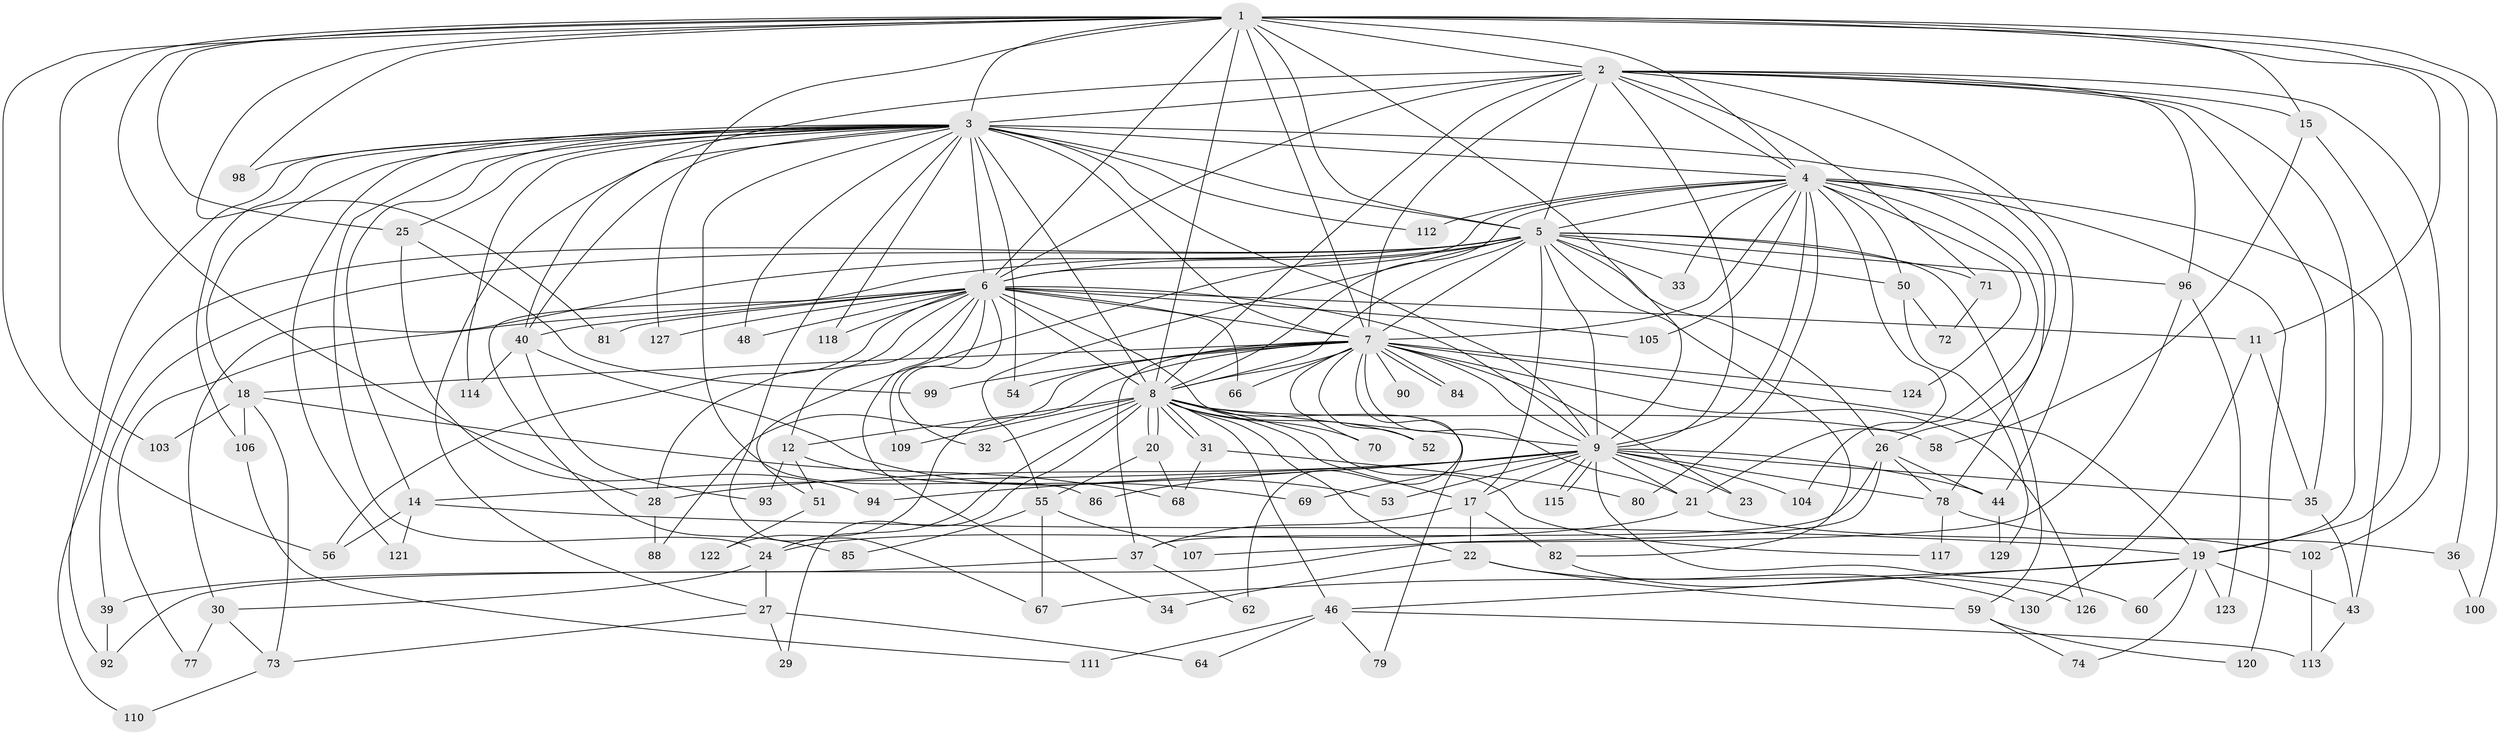 // original degree distribution, {18: 0.023076923076923078, 16: 0.007692307692307693, 19: 0.007692307692307693, 25: 0.015384615384615385, 26: 0.007692307692307693, 28: 0.015384615384615385, 4: 0.16923076923076924, 5: 0.06153846153846154, 2: 0.5076923076923077, 6: 0.03076923076923077, 3: 0.14615384615384616, 8: 0.007692307692307693}
// Generated by graph-tools (version 1.1) at 2025/41/03/06/25 10:41:36]
// undirected, 103 vertices, 241 edges
graph export_dot {
graph [start="1"]
  node [color=gray90,style=filled];
  1 [super="+47"];
  2 [super="+45"];
  3 [super="+10"];
  4 [super="+97"];
  5 [super="+87"];
  6 [super="+65"];
  7 [super="+16"];
  8 [super="+13"];
  9 [super="+91"];
  11;
  12;
  14 [super="+119"];
  15;
  17 [super="+76"];
  18 [super="+75"];
  19 [super="+38"];
  20;
  21 [super="+57"];
  22;
  23;
  24 [super="+89"];
  25;
  26 [super="+49"];
  27;
  28;
  29;
  30;
  31 [super="+116"];
  32;
  33;
  34;
  35 [super="+42"];
  36 [super="+41"];
  37 [super="+61"];
  39;
  40 [super="+101"];
  43 [super="+63"];
  44;
  46;
  48;
  50;
  51;
  52;
  53;
  54;
  55 [super="+83"];
  56 [super="+95"];
  58;
  59;
  60;
  62;
  64;
  66;
  67;
  68;
  69;
  70;
  71;
  72;
  73 [super="+125"];
  74;
  77;
  78;
  79;
  80;
  81;
  82;
  84;
  85;
  86;
  88;
  90;
  92 [super="+108"];
  93;
  94;
  96;
  98;
  99;
  100;
  102;
  103;
  104;
  105;
  106;
  107;
  109;
  110;
  111;
  112;
  113 [super="+128"];
  114;
  115;
  117;
  118;
  120;
  121;
  122;
  123;
  124;
  126;
  127;
  129;
  130;
  1 -- 2;
  1 -- 3 [weight=2];
  1 -- 4 [weight=2];
  1 -- 5;
  1 -- 6;
  1 -- 7;
  1 -- 8;
  1 -- 9;
  1 -- 11;
  1 -- 15;
  1 -- 25;
  1 -- 36;
  1 -- 98;
  1 -- 100;
  1 -- 103;
  1 -- 81;
  1 -- 56;
  1 -- 28;
  1 -- 127;
  2 -- 3 [weight=2];
  2 -- 4;
  2 -- 5;
  2 -- 6;
  2 -- 7 [weight=2];
  2 -- 8;
  2 -- 9;
  2 -- 15;
  2 -- 19;
  2 -- 35;
  2 -- 40;
  2 -- 44;
  2 -- 71;
  2 -- 96;
  2 -- 102;
  3 -- 4 [weight=2];
  3 -- 5 [weight=2];
  3 -- 6 [weight=2];
  3 -- 7 [weight=2];
  3 -- 8 [weight=2];
  3 -- 9 [weight=2];
  3 -- 18;
  3 -- 24;
  3 -- 25;
  3 -- 26;
  3 -- 54;
  3 -- 98;
  3 -- 112;
  3 -- 118;
  3 -- 67;
  3 -- 106;
  3 -- 14;
  3 -- 48;
  3 -- 114;
  3 -- 86;
  3 -- 121;
  3 -- 27;
  3 -- 92;
  3 -- 40;
  4 -- 5;
  4 -- 6;
  4 -- 7;
  4 -- 8;
  4 -- 9;
  4 -- 21;
  4 -- 33;
  4 -- 43;
  4 -- 50;
  4 -- 78;
  4 -- 80;
  4 -- 104;
  4 -- 120;
  4 -- 124;
  4 -- 112;
  4 -- 105;
  5 -- 6;
  5 -- 7;
  5 -- 8 [weight=3];
  5 -- 9;
  5 -- 26;
  5 -- 30;
  5 -- 33;
  5 -- 39;
  5 -- 50;
  5 -- 51;
  5 -- 55;
  5 -- 59;
  5 -- 71;
  5 -- 82;
  5 -- 85;
  5 -- 96;
  5 -- 110;
  5 -- 17;
  6 -- 7 [weight=2];
  6 -- 8;
  6 -- 9 [weight=2];
  6 -- 11;
  6 -- 12;
  6 -- 28;
  6 -- 32;
  6 -- 34;
  6 -- 40;
  6 -- 48;
  6 -- 66;
  6 -- 77;
  6 -- 79;
  6 -- 81;
  6 -- 105;
  6 -- 109;
  6 -- 118;
  6 -- 127;
  6 -- 56;
  7 -- 8;
  7 -- 9;
  7 -- 18;
  7 -- 21;
  7 -- 23;
  7 -- 52;
  7 -- 54;
  7 -- 62;
  7 -- 66;
  7 -- 70;
  7 -- 84;
  7 -- 84;
  7 -- 88;
  7 -- 90 [weight=2];
  7 -- 99;
  7 -- 122;
  7 -- 124;
  7 -- 126;
  7 -- 37;
  7 -- 19;
  8 -- 9;
  8 -- 12;
  8 -- 17;
  8 -- 20;
  8 -- 20;
  8 -- 22;
  8 -- 29;
  8 -- 31 [weight=2];
  8 -- 31;
  8 -- 32;
  8 -- 46;
  8 -- 52;
  8 -- 58;
  8 -- 70;
  8 -- 109;
  8 -- 117;
  8 -- 24;
  9 -- 14;
  9 -- 17;
  9 -- 23;
  9 -- 28;
  9 -- 44;
  9 -- 53;
  9 -- 60;
  9 -- 69;
  9 -- 86;
  9 -- 104;
  9 -- 115;
  9 -- 115;
  9 -- 78;
  9 -- 94;
  9 -- 35;
  9 -- 21;
  11 -- 35;
  11 -- 130;
  12 -- 51;
  12 -- 69;
  12 -- 93;
  14 -- 56;
  14 -- 121;
  14 -- 19;
  15 -- 19;
  15 -- 58;
  17 -- 22;
  17 -- 37;
  17 -- 82;
  18 -- 73;
  18 -- 103;
  18 -- 68;
  18 -- 106;
  19 -- 123;
  19 -- 67;
  19 -- 74;
  19 -- 43;
  19 -- 46;
  19 -- 60;
  20 -- 55;
  20 -- 68;
  21 -- 24;
  21 -- 36 [weight=2];
  22 -- 34;
  22 -- 59;
  22 -- 130;
  24 -- 27;
  24 -- 30;
  25 -- 94;
  25 -- 99;
  26 -- 37;
  26 -- 44;
  26 -- 78;
  26 -- 92;
  27 -- 29;
  27 -- 64;
  27 -- 73;
  28 -- 88;
  30 -- 73;
  30 -- 77;
  31 -- 68;
  31 -- 80;
  35 -- 43;
  36 -- 100;
  37 -- 39;
  37 -- 62;
  39 -- 92;
  40 -- 53;
  40 -- 93;
  40 -- 114;
  43 -- 113;
  44 -- 129;
  46 -- 64;
  46 -- 79;
  46 -- 111;
  46 -- 113;
  50 -- 72;
  50 -- 129;
  51 -- 122;
  55 -- 107;
  55 -- 67;
  55 -- 85;
  59 -- 74;
  59 -- 120;
  71 -- 72;
  73 -- 110;
  78 -- 102;
  78 -- 117;
  82 -- 126;
  96 -- 107;
  96 -- 123;
  102 -- 113;
  106 -- 111;
}
